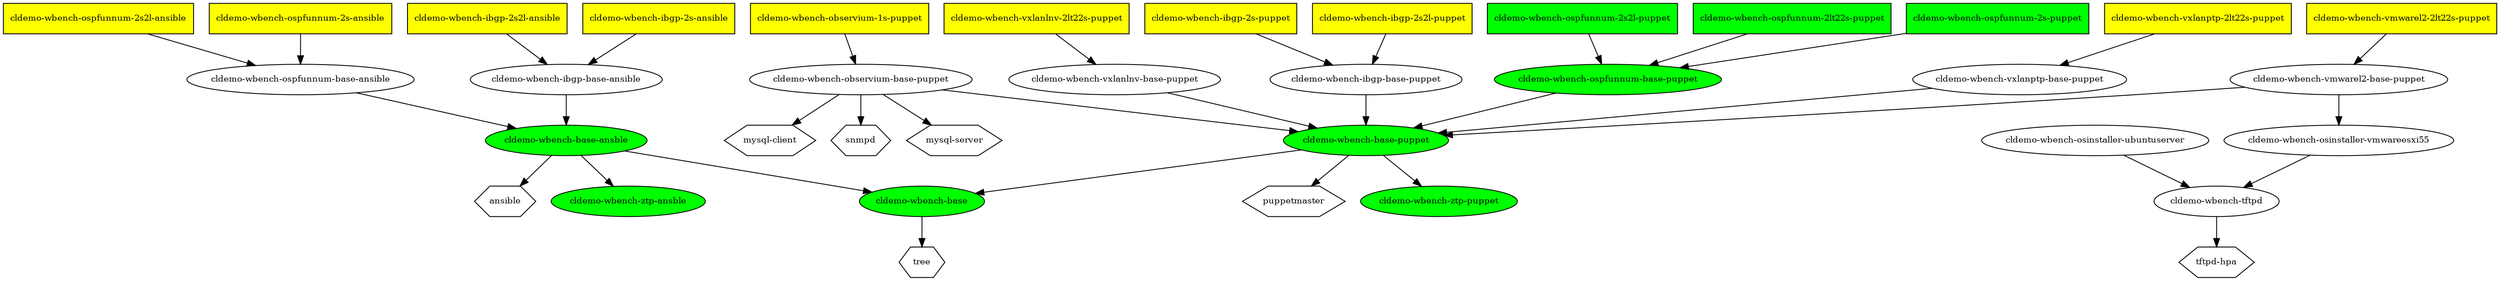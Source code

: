 digraph G {
    node [nodesep=2.0, fontsize=10];
    graph [ overlap = false ];

    // Ansible demos
    subgraph ansible_demos {
        "cldemo-wbench-ospfunnum-2s-ansible" [ style=filled fillcolor=yellow shape=rectangle ];
        "cldemo-wbench-ospfunnum-2s-ansible" -> "cldemo-wbench-ospfunnum-base-ansible";
        "cldemo-wbench-ospfunnum-2s2l-ansible" [ style=filled fillcolor=yellow shape=rectangle ];
        "cldemo-wbench-ospfunnum-2s2l-ansible" -> "cldemo-wbench-ospfunnum-base-ansible";
        "cldemo-wbench-ospfunnum-base-ansible" -> "cldemo-wbench-base-ansble";
        "cldemo-wbench-ibgp-2s-ansible" [ style=filled fillcolor=yellow shape=rectangle ];
        "cldemo-wbench-ibgp-2s-ansible" -> "cldemo-wbench-ibgp-base-ansible";
        "cldemo-wbench-ibgp-2s2l-ansible" [ style=filled fillcolor=yellow shape=rectangle ];
        "cldemo-wbench-ibgp-2s2l-ansible" -> "cldemo-wbench-ibgp-base-ansible";
        "cldemo-wbench-ibgp-base-ansible" -> "cldemo-wbench-base-ansble";

        // Ansible infra
        "cldemo-wbench-base-ansble" -> "cldemo-wbench-base";
        "ansible" [ shape=hexagon ]
        "cldemo-wbench-base-ansble" [ style=filled fillcolor=green ]
        "cldemo-wbench-base-ansble" -> "ansible"
        "cldemo-wbench-base-ansble" -> "cldemo-wbench-ztp-ansble"
        "cldemo-wbench-ztp-ansble" [ style=filled fillcolor=green ]
        }

    // Puppet demos
    "cldemo-wbench-ospfunnum-2s-puppet" [ style=filled fillcolor=green shape=rectangle ];
    "cldemo-wbench-ospfunnum-2s-puppet" -> "cldemo-wbench-ospfunnum-base-puppet";
    "cldemo-wbench-ospfunnum-2s2l-puppet" [ style=filled fillcolor=green shape=rectangle ];
    "cldemo-wbench-ospfunnum-2s2l-puppet" -> "cldemo-wbench-ospfunnum-base-puppet";
    "cldemo-wbench-ospfunnum-2lt22s-puppet" [ style=filled fillcolor=green shape=rectangle ];
    "cldemo-wbench-ospfunnum-2lt22s-puppet" -> "cldemo-wbench-ospfunnum-base-puppet";
    "cldemo-wbench-ospfunnum-base-puppet" [ style=filled fillcolor=green ]
    "cldemo-wbench-ospfunnum-base-puppet" -> "cldemo-wbench-base-puppet";

    "cldemo-wbench-ibgp-2s-puppet" [ style=filled fillcolor=yellow shape=rectangle ];
    "cldemo-wbench-ibgp-2s-puppet" -> "cldemo-wbench-ibgp-base-puppet";
    "cldemo-wbench-ibgp-2s2l-puppet" [ style=filled fillcolor=yellow shape=rectangle ];
    "cldemo-wbench-ibgp-2s2l-puppet" -> "cldemo-wbench-ibgp-base-puppet";
    "cldemo-wbench-ibgp-base-puppet" -> "cldemo-wbench-base-puppet";

    "cldemo-wbench-observium-1s-puppet" [ style=filled fillcolor=yellow shape=rectangle ];
    "cldemo-wbench-observium-1s-puppet" -> "cldemo-wbench-observium-base-puppet";
    "mysql-server" [ shape=hexagon ]
    "cldemo-wbench-observium-base-puppet" -> "mysql-server";
    "mysql-client" [ shape=hexagon ]
    "cldemo-wbench-observium-base-puppet" -> "mysql-client";
    "snmpd" [ shape=hexagon ]
    "cldemo-wbench-observium-base-puppet" -> "snmpd";
    "cldemo-wbench-observium-base-puppet" -> "cldemo-wbench-base-puppet";

    "cldemo-wbench-vmwarel2-2lt22s-puppet" [ style=filled fillcolor=yellow shape=rectangle ];
    "cldemo-wbench-vmwarel2-2lt22s-puppet" -> "cldemo-wbench-vmwarel2-base-puppet";
    "cldemo-wbench-vmwarel2-base-puppet" -> "cldemo-wbench-osinstaller-vmwareesxi55";
    "cldemo-wbench-vmwarel2-base-puppet" -> "cldemo-wbench-base-puppet";

    "cldemo-wbench-vxlanptp-2lt22s-puppet" [ style=filled fillcolor=yellow shape=rectangle ];
    "cldemo-wbench-vxlanptp-2lt22s-puppet" -> "cldemo-wbench-vxlanptp-base-puppet";
    "cldemo-wbench-vxlanptp-base-puppet" -> "cldemo-wbench-base-puppet";
    "cldemo-wbench-vxlanlnv-2lt22s-puppet" [ style=filled fillcolor=yellow shape=rectangle ];
    "cldemo-wbench-vxlanlnv-2lt22s-puppet" -> "cldemo-wbench-vxlanlnv-base-puppet";
    "cldemo-wbench-vxlanlnv-base-puppet" -> "cldemo-wbench-base-puppet";

    // Puppet infra
    "cldemo-wbench-base-puppet" -> "cldemo-wbench-base";
    "puppetmaster" [ shape=hexagon ];
    "cldemo-wbench-base-puppet" [ style=filled fillcolor=green ]
    "cldemo-wbench-base-puppet" -> "puppetmaster";
    "cldemo-wbench-base-puppet" -> "cldemo-wbench-ztp-puppet";
    "cldemo-wbench-ztp-puppet" [ style=filled fillcolor=green ]
    
    // CFEngine demos
    // CE-252: Disable CFEngine
    // "cldemo-wbench-ztpbasic-1s-cfengine" [ style=filled fillcolor=yellow shape=rectangle ];
    // "cldemo-wbench-ztpbasic-1s-cfengine" -> "cldemo-wbench-base-cfengine";
    // "cldemo-wbench-ospfunnum-2s-cfengine" [ style=filled fillcolor=yellow shape=rectangle ];
    // "cldemo-wbench-ospfunnum-2s-cfengine" -> "cldemo-wbench-ospfunnum-base-cfengine";
    // "cldemo-wbench-ospfunnum-2s2l-cfengine" [ style=filled fillcolor=yellow shape=rectangle ];
    // "cldemo-wbench-ospfunnum-2s2l-cfengine" -> "cldemo-wbench-ospfunnum-base-cfengine";
    // "cldemo-wbench-ospfunnum-base-cfengine" -> "cldemo-wbench-base-cfengine";

    // CFEngine infra
    // "cldemo-wbench-base-cfengine" -> "cldemo-wbench-ztp-cfengine"
    // "cldemo-wbench-base-cfengine" -> "cldemo-wbench-base";
    // "cfengine-community" [ shape=hexagon ];
    // "cldemo-wbench-base-cfengine" -> "cfengine-community";

    // Chef demos

    // Chef infra

    "cldemo-wbench-osinstaller-vmwareesxi55" -> "cldemo-wbench-tftpd";
    "cldemo-wbench-osinstaller-ubuntuserver" -> "cldemo-wbench-tftpd";

    "tftpd-hpa"  [ shape=hexagon ]
    "cldemo-wbench-tftpd" -> "tftpd-hpa";

    // common
    "tree" [ shape=hexagon ]
    "cldemo-wbench-base" [ style=filled fillcolor=green ]
    "cldemo-wbench-base" -> "tree"

    // square user installed
    // green completed
    // red not started
    // yellow in progress

}
